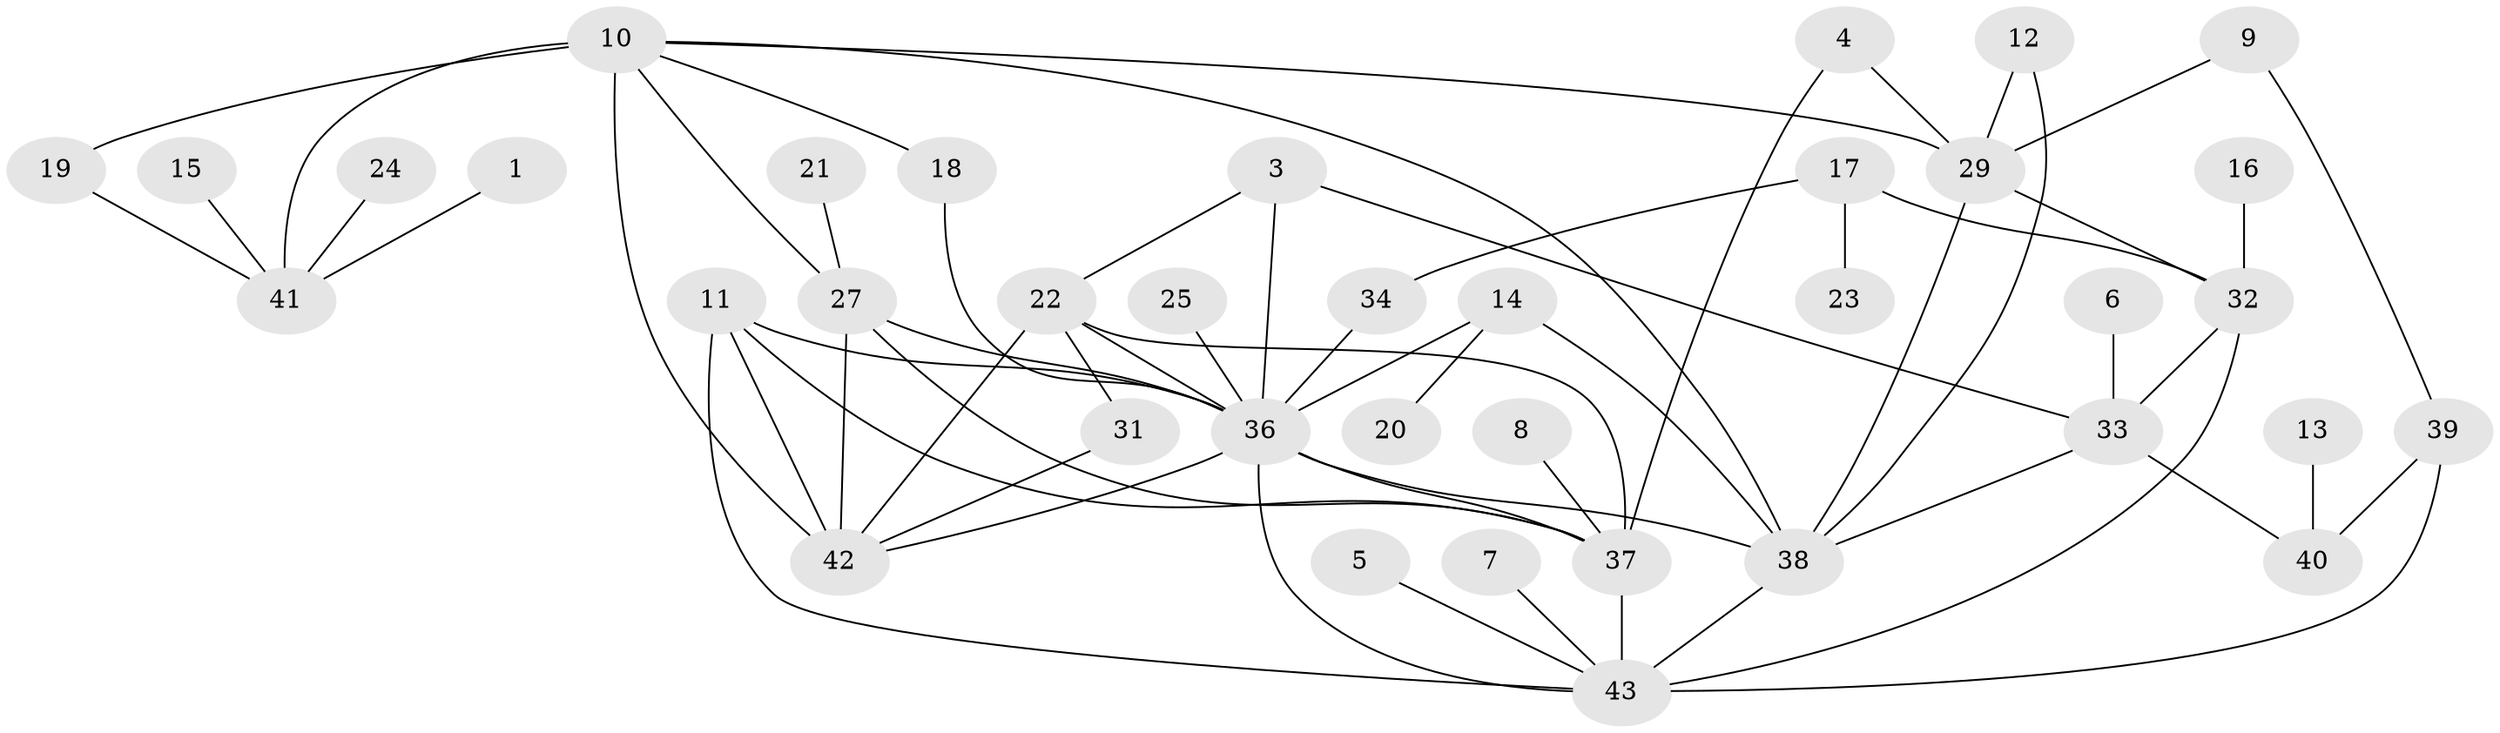 // original degree distribution, {1: 0.24705882352941178, 3: 0.21176470588235294, 2: 0.21176470588235294, 5: 0.08235294117647059, 0: 0.058823529411764705, 4: 0.15294117647058825, 6: 0.03529411764705882}
// Generated by graph-tools (version 1.1) at 2025/25/03/09/25 03:25:17]
// undirected, 38 vertices, 62 edges
graph export_dot {
graph [start="1"]
  node [color=gray90,style=filled];
  1;
  3;
  4;
  5;
  6;
  7;
  8;
  9;
  10;
  11;
  12;
  13;
  14;
  15;
  16;
  17;
  18;
  19;
  20;
  21;
  22;
  23;
  24;
  25;
  27;
  29;
  31;
  32;
  33;
  34;
  36;
  37;
  38;
  39;
  40;
  41;
  42;
  43;
  1 -- 41 [weight=1.0];
  3 -- 22 [weight=1.0];
  3 -- 33 [weight=1.0];
  3 -- 36 [weight=1.0];
  4 -- 29 [weight=1.0];
  4 -- 37 [weight=1.0];
  5 -- 43 [weight=1.0];
  6 -- 33 [weight=1.0];
  7 -- 43 [weight=1.0];
  8 -- 37 [weight=1.0];
  9 -- 29 [weight=1.0];
  9 -- 39 [weight=1.0];
  10 -- 18 [weight=1.0];
  10 -- 19 [weight=1.0];
  10 -- 27 [weight=1.0];
  10 -- 29 [weight=1.0];
  10 -- 38 [weight=1.0];
  10 -- 41 [weight=1.0];
  10 -- 42 [weight=3.0];
  11 -- 36 [weight=1.0];
  11 -- 37 [weight=1.0];
  11 -- 42 [weight=1.0];
  11 -- 43 [weight=1.0];
  12 -- 29 [weight=1.0];
  12 -- 38 [weight=1.0];
  13 -- 40 [weight=1.0];
  14 -- 20 [weight=1.0];
  14 -- 36 [weight=2.0];
  14 -- 38 [weight=1.0];
  15 -- 41 [weight=1.0];
  16 -- 32 [weight=1.0];
  17 -- 23 [weight=1.0];
  17 -- 32 [weight=1.0];
  17 -- 34 [weight=1.0];
  18 -- 36 [weight=1.0];
  19 -- 41 [weight=1.0];
  21 -- 27 [weight=1.0];
  22 -- 31 [weight=1.0];
  22 -- 36 [weight=1.0];
  22 -- 37 [weight=1.0];
  22 -- 42 [weight=1.0];
  24 -- 41 [weight=1.0];
  25 -- 36 [weight=1.0];
  27 -- 36 [weight=1.0];
  27 -- 37 [weight=1.0];
  27 -- 42 [weight=1.0];
  29 -- 32 [weight=1.0];
  29 -- 38 [weight=1.0];
  31 -- 42 [weight=1.0];
  32 -- 33 [weight=1.0];
  32 -- 43 [weight=1.0];
  33 -- 38 [weight=1.0];
  33 -- 40 [weight=1.0];
  34 -- 36 [weight=1.0];
  36 -- 37 [weight=1.0];
  36 -- 38 [weight=1.0];
  36 -- 42 [weight=1.0];
  36 -- 43 [weight=1.0];
  37 -- 43 [weight=1.0];
  38 -- 43 [weight=2.0];
  39 -- 40 [weight=1.0];
  39 -- 43 [weight=1.0];
}

